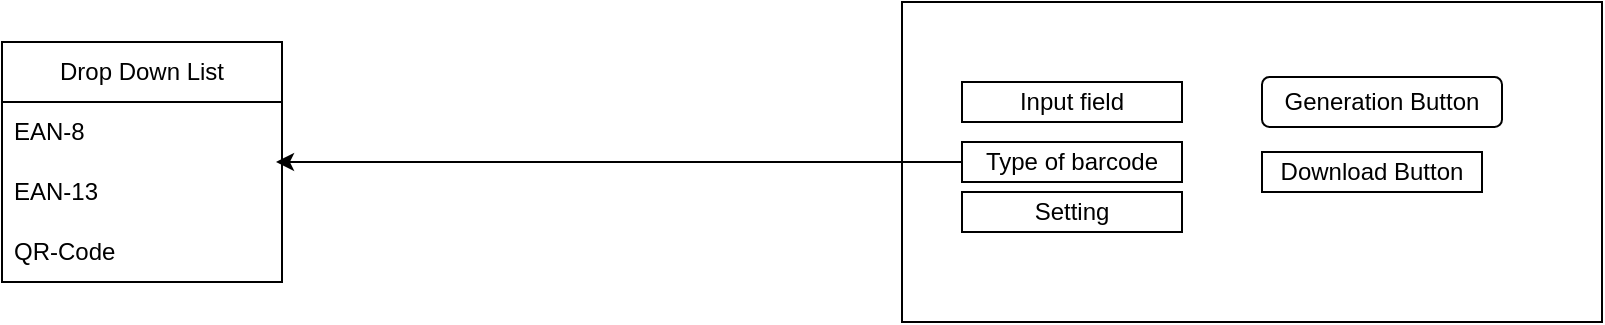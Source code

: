 <mxfile version="20.5.3" type="embed" pages="2"><diagram id="C5RBs43oDa-KdzZeNtuy" name="Page-1"><mxGraphModel dx="1985" dy="722" grid="1" gridSize="10" guides="1" tooltips="1" connect="1" arrows="1" fold="1" page="1" pageScale="1" pageWidth="827" pageHeight="1169" math="0" shadow="0"><root><mxCell id="WIyWlLk6GJQsqaUBKTNV-0"/><mxCell id="WIyWlLk6GJQsqaUBKTNV-1" parent="WIyWlLk6GJQsqaUBKTNV-0"/><mxCell id="WVrtgkaArbO9VFtXsrw3-8" value="" style="rounded=0;whiteSpace=wrap;html=1;" parent="WIyWlLk6GJQsqaUBKTNV-1" vertex="1"><mxGeometry x="20" y="90" width="350" height="160" as="geometry"/></mxCell><mxCell id="WVrtgkaArbO9VFtXsrw3-9" value="Input field" style="rounded=0;whiteSpace=wrap;html=1;" parent="WIyWlLk6GJQsqaUBKTNV-1" vertex="1"><mxGeometry x="50" y="130" width="110" height="20" as="geometry"/></mxCell><mxCell id="EZtww1lYM8Cqc4rOQqKD-6" value="" style="edgeStyle=orthogonalEdgeStyle;rounded=0;orthogonalLoop=1;jettySize=auto;html=1;" parent="WIyWlLk6GJQsqaUBKTNV-1" source="WVrtgkaArbO9VFtXsrw3-10" edge="1"><mxGeometry relative="1" as="geometry"><mxPoint x="-293" y="170" as="targetPoint"/></mxGeometry></mxCell><mxCell id="WVrtgkaArbO9VFtXsrw3-10" value="Type of barcode" style="rounded=0;whiteSpace=wrap;html=1;" parent="WIyWlLk6GJQsqaUBKTNV-1" vertex="1"><mxGeometry x="50" y="160" width="110" height="20" as="geometry"/></mxCell><mxCell id="WVrtgkaArbO9VFtXsrw3-12" value="Generation Button" style="rounded=1;whiteSpace=wrap;html=1;" parent="WIyWlLk6GJQsqaUBKTNV-1" vertex="1"><mxGeometry x="200" y="127.5" width="120" height="25" as="geometry"/></mxCell><mxCell id="WVrtgkaArbO9VFtXsrw3-13" value="Setting" style="rounded=0;whiteSpace=wrap;html=1;" parent="WIyWlLk6GJQsqaUBKTNV-1" vertex="1"><mxGeometry x="50" y="185" width="110" height="20" as="geometry"/></mxCell><mxCell id="WVrtgkaArbO9VFtXsrw3-14" value="Download Button" style="rounded=0;whiteSpace=wrap;html=1;" parent="WIyWlLk6GJQsqaUBKTNV-1" vertex="1"><mxGeometry x="200" y="165" width="110" height="20" as="geometry"/></mxCell><mxCell id="EZtww1lYM8Cqc4rOQqKD-7" value="Drop Down List" style="swimlane;fontStyle=0;childLayout=stackLayout;horizontal=1;startSize=30;horizontalStack=0;resizeParent=1;resizeParentMax=0;resizeLast=0;collapsible=1;marginBottom=0;whiteSpace=wrap;html=1;" parent="WIyWlLk6GJQsqaUBKTNV-1" vertex="1"><mxGeometry x="-430" y="110" width="140" height="120" as="geometry"><mxRectangle x="-430" y="110" width="120" height="30" as="alternateBounds"/></mxGeometry></mxCell><mxCell id="EZtww1lYM8Cqc4rOQqKD-8" value="EAN-8" style="text;strokeColor=none;fillColor=none;align=left;verticalAlign=middle;spacingLeft=4;spacingRight=4;overflow=hidden;points=[[0,0.5],[1,0.5]];portConstraint=eastwest;rotatable=0;whiteSpace=wrap;html=1;" parent="EZtww1lYM8Cqc4rOQqKD-7" vertex="1"><mxGeometry y="30" width="140" height="30" as="geometry"/></mxCell><mxCell id="EZtww1lYM8Cqc4rOQqKD-9" value="EAN-13" style="text;strokeColor=none;fillColor=none;align=left;verticalAlign=middle;spacingLeft=4;spacingRight=4;overflow=hidden;points=[[0,0.5],[1,0.5]];portConstraint=eastwest;rotatable=0;whiteSpace=wrap;html=1;" parent="EZtww1lYM8Cqc4rOQqKD-7" vertex="1"><mxGeometry y="60" width="140" height="30" as="geometry"/></mxCell><mxCell id="EZtww1lYM8Cqc4rOQqKD-10" value="QR-Code" style="text;strokeColor=none;fillColor=none;align=left;verticalAlign=middle;spacingLeft=4;spacingRight=4;overflow=hidden;points=[[0,0.5],[1,0.5]];portConstraint=eastwest;rotatable=0;whiteSpace=wrap;html=1;" parent="EZtww1lYM8Cqc4rOQqKD-7" vertex="1"><mxGeometry y="90" width="140" height="30" as="geometry"/></mxCell></root></mxGraphModel></diagram><diagram id="MBKYWM_C_AazDOJJEcAj" name="Barcode type flow"><mxGraphModel dx="744" dy="464" grid="1" gridSize="10" guides="1" tooltips="1" connect="1" arrows="1" fold="1" page="1" pageScale="1" pageWidth="850" pageHeight="1100" math="0" shadow="0"><root><mxCell id="0"/><mxCell id="1" parent="0"/><mxCell id="hQhOH-esKT_pZl1A7tpE-1" style="edgeStyle=orthogonalEdgeStyle;rounded=0;orthogonalLoop=1;jettySize=auto;html=1;entryX=1;entryY=0.5;entryDx=0;entryDy=0;" edge="1" parent="1" source="hQhOH-esKT_pZl1A7tpE-2" target="hQhOH-esKT_pZl1A7tpE-13"><mxGeometry relative="1" as="geometry"><mxPoint x="470" y="180" as="targetPoint"/><Array as="points"><mxPoint x="531" y="280"/><mxPoint x="531" y="130"/></Array></mxGeometry></mxCell><mxCell id="hQhOH-esKT_pZl1A7tpE-2" value="Which barcode type is selected?" style="rhombus;whiteSpace=wrap;html=1;" vertex="1" parent="1"><mxGeometry x="272" y="230" width="184" height="100" as="geometry"/></mxCell><mxCell id="hQhOH-esKT_pZl1A7tpE-3" value="Change UI for EAN8 generation" style="rounded=1;whiteSpace=wrap;html=1;" vertex="1" parent="1"><mxGeometry x="110" y="390" width="120" height="60" as="geometry"/></mxCell><mxCell id="hQhOH-esKT_pZl1A7tpE-4" value="Change UI for EAN13 generation" style="rounded=1;whiteSpace=wrap;html=1;" vertex="1" parent="1"><mxGeometry x="304" y="390" width="120" height="60" as="geometry"/></mxCell><mxCell id="hQhOH-esKT_pZl1A7tpE-5" value="Change UI for QR code generation" style="rounded=1;whiteSpace=wrap;html=1;" vertex="1" parent="1"><mxGeometry x="480" y="390" width="120" height="60" as="geometry"/></mxCell><mxCell id="hQhOH-esKT_pZl1A7tpE-6" value="" style="endArrow=classic;html=1;rounded=0;exitX=0.5;exitY=1;exitDx=0;exitDy=0;entryX=0.5;entryY=0;entryDx=0;entryDy=0;" edge="1" parent="1" source="hQhOH-esKT_pZl1A7tpE-2" target="hQhOH-esKT_pZl1A7tpE-3"><mxGeometry width="50" height="50" relative="1" as="geometry"><mxPoint x="380" y="460" as="sourcePoint"/><mxPoint x="430" y="410" as="targetPoint"/></mxGeometry></mxCell><mxCell id="hQhOH-esKT_pZl1A7tpE-7" value="EAN8" style="edgeLabel;html=1;align=center;verticalAlign=middle;resizable=0;points=[];" vertex="1" connectable="0" parent="hQhOH-esKT_pZl1A7tpE-6"><mxGeometry x="0.035" y="-3" relative="1" as="geometry"><mxPoint x="-13" y="-8" as="offset"/></mxGeometry></mxCell><mxCell id="hQhOH-esKT_pZl1A7tpE-8" value="" style="endArrow=classic;html=1;rounded=0;entryX=0.5;entryY=0;entryDx=0;entryDy=0;" edge="1" parent="1" target="hQhOH-esKT_pZl1A7tpE-4"><mxGeometry width="50" height="50" relative="1" as="geometry"><mxPoint x="364" y="330" as="sourcePoint"/><mxPoint x="430" y="410" as="targetPoint"/></mxGeometry></mxCell><mxCell id="hQhOH-esKT_pZl1A7tpE-9" value="" style="endArrow=classic;html=1;rounded=0;exitX=0.5;exitY=1;exitDx=0;exitDy=0;entryX=0.5;entryY=0;entryDx=0;entryDy=0;" edge="1" parent="1" source="hQhOH-esKT_pZl1A7tpE-2" target="hQhOH-esKT_pZl1A7tpE-5"><mxGeometry width="50" height="50" relative="1" as="geometry"><mxPoint x="380" y="460" as="sourcePoint"/><mxPoint x="430" y="410" as="targetPoint"/></mxGeometry></mxCell><mxCell id="hQhOH-esKT_pZl1A7tpE-12" value="" style="edgeStyle=orthogonalEdgeStyle;rounded=0;orthogonalLoop=1;jettySize=auto;html=1;" edge="1" parent="1" source="hQhOH-esKT_pZl1A7tpE-13" target="hQhOH-esKT_pZl1A7tpE-2"><mxGeometry relative="1" as="geometry"/></mxCell><mxCell id="hQhOH-esKT_pZl1A7tpE-13" value="Scroll down menu:&amp;nbsp;&lt;div&gt;Choose Barcode Type&lt;/div&gt;" style="rounded=1;whiteSpace=wrap;html=1;" vertex="1" parent="1"><mxGeometry x="304" y="110" width="120" height="40" as="geometry"/></mxCell><mxCell id="hQhOH-esKT_pZl1A7tpE-14" value="If not selected" style="edgeLabel;html=1;align=center;verticalAlign=middle;resizable=0;points=[];" vertex="1" connectable="0" parent="1"><mxGeometry x="480.002" y="249.998" as="geometry"><mxPoint x="-2" y="-7" as="offset"/></mxGeometry></mxCell><mxCell id="hQhOH-esKT_pZl1A7tpE-15" value="EAN13" style="edgeLabel;html=1;align=center;verticalAlign=middle;resizable=0;points=[];" vertex="1" connectable="0" parent="1"><mxGeometry x="330.002" y="369.998" as="geometry"><mxPoint x="1" y="-4" as="offset"/></mxGeometry></mxCell><mxCell id="hQhOH-esKT_pZl1A7tpE-16" value="QR code" style="edgeLabel;html=1;align=center;verticalAlign=middle;resizable=0;points=[];" vertex="1" connectable="0" parent="1"><mxGeometry x="490.002" y="349.998" as="geometry"><mxPoint x="-10" y="-4" as="offset"/></mxGeometry></mxCell></root></mxGraphModel></diagram></mxfile>